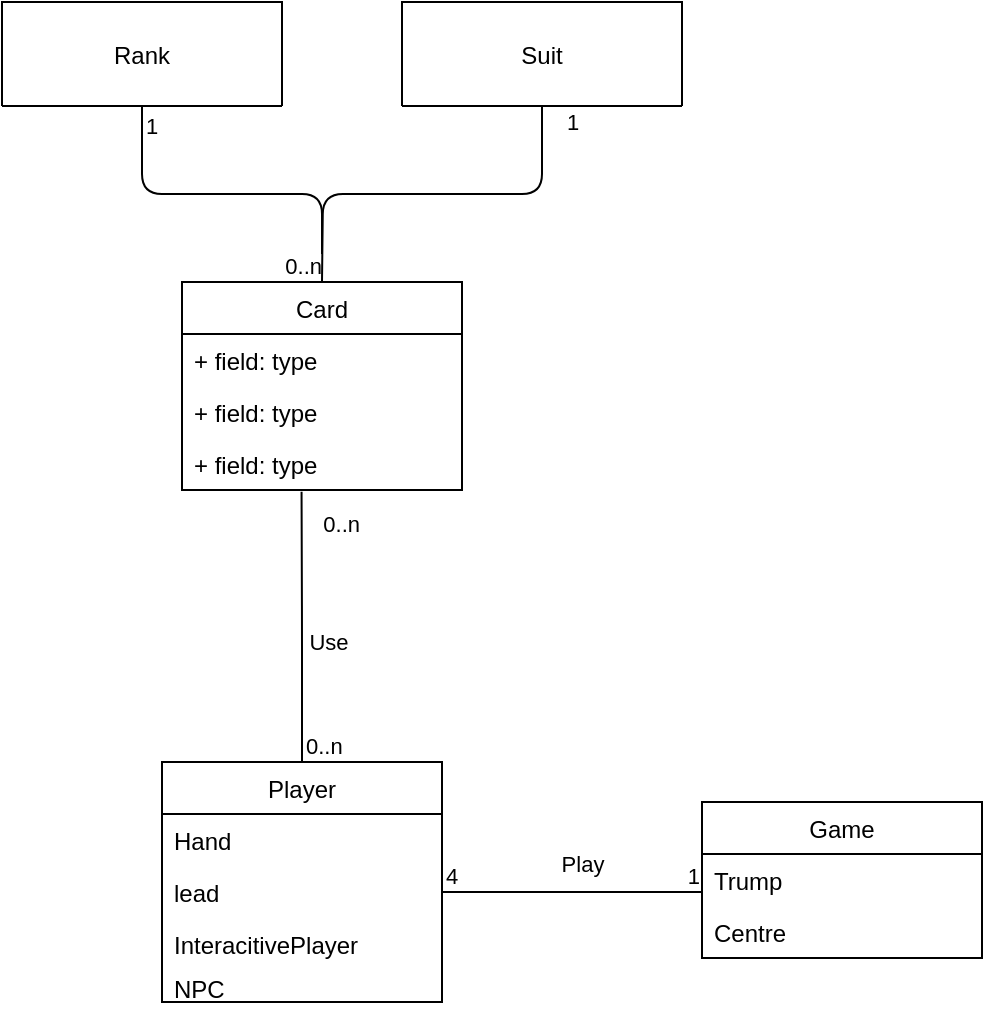 <mxfile version="13.7.3" type="device"><diagram id="UcXN8_MZOYVwhFZhUzNv" name="第 1 页"><mxGraphModel dx="1298" dy="2114" grid="1" gridSize="10" guides="1" tooltips="1" connect="1" arrows="1" fold="1" page="1" pageScale="1" pageWidth="827" pageHeight="1169" math="0" shadow="0"><root><mxCell id="0"/><mxCell id="1" parent="0"/><mxCell id="EaICwsF7KgPwFYZz8k-f-38" value="Rank" style="swimlane;fontStyle=0;childLayout=stackLayout;horizontal=1;startSize=52;fillColor=none;horizontalStack=0;resizeParent=1;resizeParentMax=0;resizeLast=0;collapsible=1;marginBottom=0;" parent="1" vertex="1"><mxGeometry x="250" y="-120" width="140" height="52" as="geometry"/></mxCell><mxCell id="EaICwsF7KgPwFYZz8k-f-43" value="Card" style="swimlane;fontStyle=0;childLayout=stackLayout;horizontal=1;startSize=26;fillColor=none;horizontalStack=0;resizeParent=1;resizeParentMax=0;resizeLast=0;collapsible=1;marginBottom=0;" parent="1" vertex="1"><mxGeometry x="340" y="20" width="140" height="104" as="geometry"/></mxCell><mxCell id="EaICwsF7KgPwFYZz8k-f-44" value="+ field: type" style="text;strokeColor=none;fillColor=none;align=left;verticalAlign=top;spacingLeft=4;spacingRight=4;overflow=hidden;rotatable=0;points=[[0,0.5],[1,0.5]];portConstraint=eastwest;" parent="EaICwsF7KgPwFYZz8k-f-43" vertex="1"><mxGeometry y="26" width="140" height="26" as="geometry"/></mxCell><mxCell id="EaICwsF7KgPwFYZz8k-f-45" value="+ field: type" style="text;strokeColor=none;fillColor=none;align=left;verticalAlign=top;spacingLeft=4;spacingRight=4;overflow=hidden;rotatable=0;points=[[0,0.5],[1,0.5]];portConstraint=eastwest;" parent="EaICwsF7KgPwFYZz8k-f-43" vertex="1"><mxGeometry y="52" width="140" height="26" as="geometry"/></mxCell><mxCell id="EaICwsF7KgPwFYZz8k-f-46" value="+ field: type" style="text;strokeColor=none;fillColor=none;align=left;verticalAlign=top;spacingLeft=4;spacingRight=4;overflow=hidden;rotatable=0;points=[[0,0.5],[1,0.5]];portConstraint=eastwest;" parent="EaICwsF7KgPwFYZz8k-f-43" vertex="1"><mxGeometry y="78" width="140" height="26" as="geometry"/></mxCell><mxCell id="EaICwsF7KgPwFYZz8k-f-47" value="Player" style="swimlane;fontStyle=0;childLayout=stackLayout;horizontal=1;startSize=26;fillColor=none;horizontalStack=0;resizeParent=1;resizeParentMax=0;resizeLast=0;collapsible=1;marginBottom=0;" parent="1" vertex="1"><mxGeometry x="330" y="260" width="140" height="120" as="geometry"/></mxCell><mxCell id="EaICwsF7KgPwFYZz8k-f-48" value="Hand" style="text;strokeColor=none;fillColor=none;align=left;verticalAlign=top;spacingLeft=4;spacingRight=4;overflow=hidden;rotatable=0;points=[[0,0.5],[1,0.5]];portConstraint=eastwest;" parent="EaICwsF7KgPwFYZz8k-f-47" vertex="1"><mxGeometry y="26" width="140" height="26" as="geometry"/></mxCell><mxCell id="EaICwsF7KgPwFYZz8k-f-49" value="lead" style="text;strokeColor=none;fillColor=none;align=left;verticalAlign=top;spacingLeft=4;spacingRight=4;overflow=hidden;rotatable=0;points=[[0,0.5],[1,0.5]];portConstraint=eastwest;" parent="EaICwsF7KgPwFYZz8k-f-47" vertex="1"><mxGeometry y="52" width="140" height="26" as="geometry"/></mxCell><mxCell id="EaICwsF7KgPwFYZz8k-f-50" value="InteracitivePlayer" style="text;strokeColor=none;fillColor=none;align=left;verticalAlign=top;spacingLeft=4;spacingRight=4;overflow=hidden;rotatable=0;points=[[0,0.5],[1,0.5]];portConstraint=eastwest;" parent="EaICwsF7KgPwFYZz8k-f-47" vertex="1"><mxGeometry y="78" width="140" height="42" as="geometry"/></mxCell><mxCell id="EaICwsF7KgPwFYZz8k-f-57" value="NPC" style="text;strokeColor=none;fillColor=none;align=left;verticalAlign=top;spacingLeft=4;spacingRight=4;overflow=hidden;rotatable=0;points=[[0,0.5],[1,0.5]];portConstraint=eastwest;" parent="1" vertex="1"><mxGeometry x="330" y="360" width="140" height="22" as="geometry"/></mxCell><mxCell id="EaICwsF7KgPwFYZz8k-f-59" value="" style="endArrow=none;html=1;edgeStyle=orthogonalEdgeStyle;exitX=1;exitY=0.5;exitDx=0;exitDy=0;" parent="1" source="EaICwsF7KgPwFYZz8k-f-49" edge="1"><mxGeometry relative="1" as="geometry"><mxPoint x="480" y="200" as="sourcePoint"/><mxPoint x="600" y="325" as="targetPoint"/></mxGeometry></mxCell><mxCell id="EaICwsF7KgPwFYZz8k-f-60" value="4" style="edgeLabel;resizable=0;html=1;align=left;verticalAlign=bottom;" parent="EaICwsF7KgPwFYZz8k-f-59" connectable="0" vertex="1"><mxGeometry x="-1" relative="1" as="geometry"/></mxCell><mxCell id="EaICwsF7KgPwFYZz8k-f-61" value="1" style="edgeLabel;resizable=0;html=1;align=right;verticalAlign=bottom;" parent="EaICwsF7KgPwFYZz8k-f-59" connectable="0" vertex="1"><mxGeometry x="1" relative="1" as="geometry"/></mxCell><mxCell id="EaICwsF7KgPwFYZz8k-f-62" value="Play" style="edgeLabel;html=1;align=center;verticalAlign=middle;resizable=0;points=[];" parent="EaICwsF7KgPwFYZz8k-f-59" vertex="1" connectable="0"><mxGeometry x="0.139" y="4" relative="1" as="geometry"><mxPoint x="-4" y="-11" as="offset"/></mxGeometry></mxCell><mxCell id="EaICwsF7KgPwFYZz8k-f-63" value="" style="endArrow=none;html=1;edgeStyle=orthogonalEdgeStyle;exitX=0.5;exitY=0;exitDx=0;exitDy=0;entryX=0.427;entryY=1.034;entryDx=0;entryDy=0;entryPerimeter=0;" parent="1" source="EaICwsF7KgPwFYZz8k-f-47" target="EaICwsF7KgPwFYZz8k-f-46" edge="1"><mxGeometry relative="1" as="geometry"><mxPoint x="430" y="310" as="sourcePoint"/><mxPoint x="590" y="310" as="targetPoint"/></mxGeometry></mxCell><mxCell id="EaICwsF7KgPwFYZz8k-f-64" value="0..n" style="edgeLabel;resizable=0;html=1;align=left;verticalAlign=bottom;" parent="EaICwsF7KgPwFYZz8k-f-63" connectable="0" vertex="1"><mxGeometry x="-1" relative="1" as="geometry"/></mxCell><mxCell id="EaICwsF7KgPwFYZz8k-f-65" value="0..n" style="edgeLabel;resizable=0;html=1;align=right;verticalAlign=bottom;" parent="EaICwsF7KgPwFYZz8k-f-63" connectable="0" vertex="1"><mxGeometry x="1" relative="1" as="geometry"><mxPoint x="30.22" y="24.97" as="offset"/></mxGeometry></mxCell><mxCell id="EaICwsF7KgPwFYZz8k-f-66" value="Use" style="edgeLabel;html=1;align=center;verticalAlign=middle;resizable=0;points=[];" parent="EaICwsF7KgPwFYZz8k-f-63" vertex="1" connectable="0"><mxGeometry x="0.094" y="-2" relative="1" as="geometry"><mxPoint x="11.16" y="13.18" as="offset"/></mxGeometry></mxCell><mxCell id="EaICwsF7KgPwFYZz8k-f-34" value="Suit" style="swimlane;fontStyle=0;childLayout=stackLayout;horizontal=1;startSize=52;fillColor=none;horizontalStack=0;resizeParent=1;resizeParentMax=0;resizeLast=0;collapsible=1;marginBottom=0;" parent="1" vertex="1"><mxGeometry x="450" y="-120" width="140" height="52" as="geometry"/></mxCell><mxCell id="EaICwsF7KgPwFYZz8k-f-67" value="" style="endArrow=none;html=1;edgeStyle=orthogonalEdgeStyle;exitX=0.5;exitY=1;exitDx=0;exitDy=0;entryX=0.5;entryY=0;entryDx=0;entryDy=0;" parent="1" source="EaICwsF7KgPwFYZz8k-f-38" target="EaICwsF7KgPwFYZz8k-f-43" edge="1"><mxGeometry relative="1" as="geometry"><mxPoint x="280" y="180" as="sourcePoint"/><mxPoint x="440" y="180" as="targetPoint"/></mxGeometry></mxCell><mxCell id="EaICwsF7KgPwFYZz8k-f-68" value="1" style="edgeLabel;resizable=0;html=1;align=left;verticalAlign=bottom;" parent="EaICwsF7KgPwFYZz8k-f-67" connectable="0" vertex="1"><mxGeometry x="-1" relative="1" as="geometry"><mxPoint y="18" as="offset"/></mxGeometry></mxCell><mxCell id="EaICwsF7KgPwFYZz8k-f-69" value="0..n" style="edgeLabel;resizable=0;html=1;align=right;verticalAlign=bottom;" parent="EaICwsF7KgPwFYZz8k-f-67" connectable="0" vertex="1"><mxGeometry x="1" relative="1" as="geometry"/></mxCell><mxCell id="EaICwsF7KgPwFYZz8k-f-70" value="" style="endArrow=none;html=1;edgeStyle=orthogonalEdgeStyle;exitX=0.5;exitY=1;exitDx=0;exitDy=0;" parent="1" source="EaICwsF7KgPwFYZz8k-f-34" edge="1"><mxGeometry relative="1" as="geometry"><mxPoint x="280" y="180" as="sourcePoint"/><mxPoint x="410" y="20" as="targetPoint"/></mxGeometry></mxCell><mxCell id="EaICwsF7KgPwFYZz8k-f-73" value="1" style="edgeLabel;html=1;align=center;verticalAlign=middle;resizable=0;points=[];" parent="EaICwsF7KgPwFYZz8k-f-70" vertex="1" connectable="0"><mxGeometry x="-0.917" relative="1" as="geometry"><mxPoint x="15" as="offset"/></mxGeometry></mxCell><mxCell id="EaICwsF7KgPwFYZz8k-f-51" value="Game" style="swimlane;fontStyle=0;childLayout=stackLayout;horizontal=1;startSize=26;fillColor=none;horizontalStack=0;resizeParent=1;resizeParentMax=0;resizeLast=0;collapsible=1;marginBottom=0;" parent="1" vertex="1"><mxGeometry x="600" y="280" width="140" height="78" as="geometry"/></mxCell><mxCell id="EaICwsF7KgPwFYZz8k-f-52" value="Trump" style="text;strokeColor=none;fillColor=none;align=left;verticalAlign=top;spacingLeft=4;spacingRight=4;overflow=hidden;rotatable=0;points=[[0,0.5],[1,0.5]];portConstraint=eastwest;" parent="EaICwsF7KgPwFYZz8k-f-51" vertex="1"><mxGeometry y="26" width="140" height="26" as="geometry"/></mxCell><mxCell id="EaICwsF7KgPwFYZz8k-f-53" value="Centre" style="text;strokeColor=none;fillColor=none;align=left;verticalAlign=top;spacingLeft=4;spacingRight=4;overflow=hidden;rotatable=0;points=[[0,0.5],[1,0.5]];portConstraint=eastwest;" parent="EaICwsF7KgPwFYZz8k-f-51" vertex="1"><mxGeometry y="52" width="140" height="26" as="geometry"/></mxCell></root></mxGraphModel></diagram></mxfile>